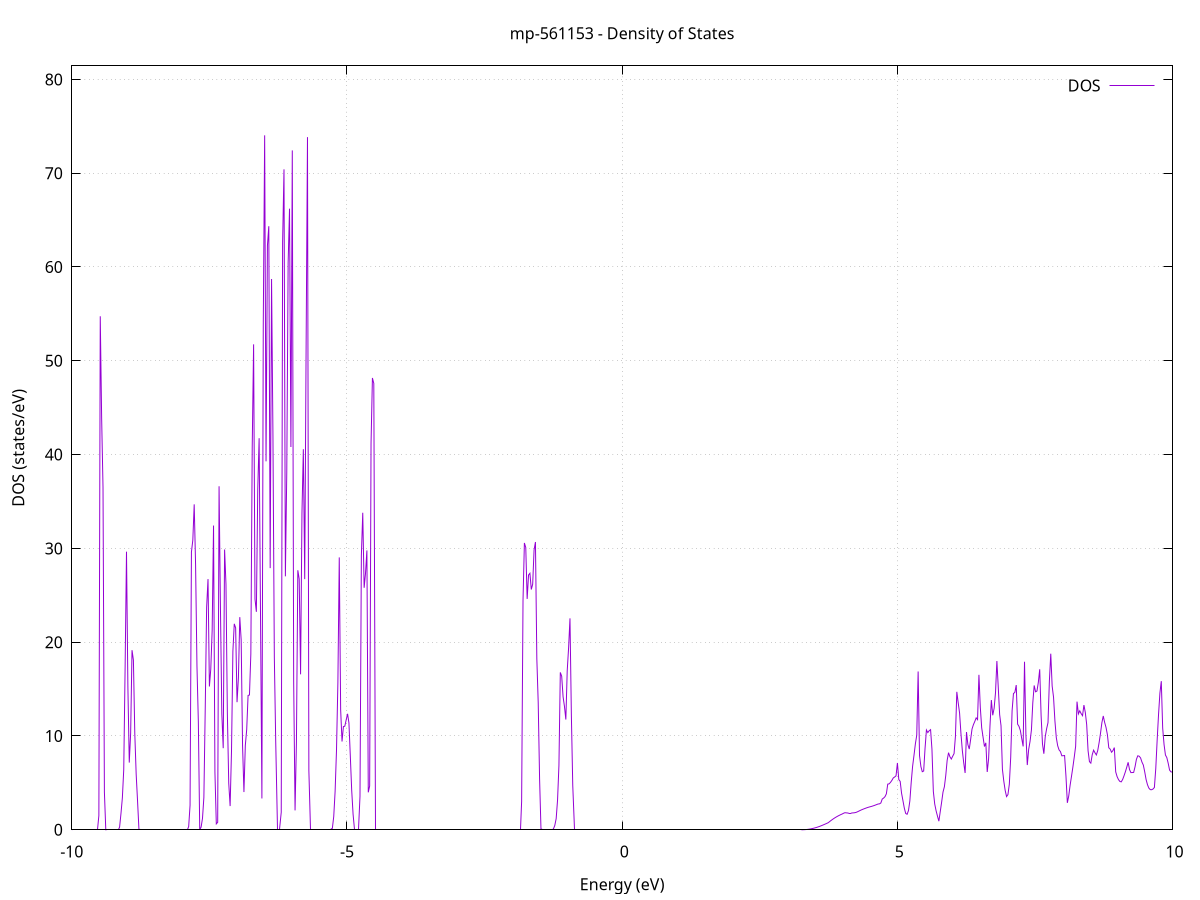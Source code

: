 set title 'mp-561153 - Density of States'
set xlabel 'Energy (eV)'
set ylabel 'DOS (states/eV)'
set grid
set xrange [-10:10]
set yrange [0:81.442]
set xzeroaxis lt -1
set terminal png size 800,600
set output 'mp-561153_dos_gnuplot.png'
plot '-' using 1:2 with lines title 'DOS'
-28.988000 0.000000
-28.962900 0.000000
-28.937800 0.000000
-28.912700 0.000000
-28.887600 0.000000
-28.862500 0.000000
-28.837400 0.000000
-28.812300 0.000000
-28.787200 0.000000
-28.762100 0.000000
-28.737000 0.000000
-28.711900 0.000000
-28.686800 0.000000
-28.661700 0.000000
-28.636600 0.000000
-28.611500 0.000000
-28.586400 0.000000
-28.561300 0.000000
-28.536200 0.000000
-28.511100 0.000000
-28.486000 0.000000
-28.460900 0.000000
-28.435800 0.000000
-28.410700 0.000000
-28.385500 0.000000
-28.360400 0.000000
-28.335300 0.000000
-28.310200 0.000000
-28.285100 0.000000
-28.260000 0.000000
-28.234900 0.000000
-28.209800 0.000000
-28.184700 0.000000
-28.159600 0.000000
-28.134500 0.000000
-28.109400 0.000000
-28.084300 0.000000
-28.059200 0.000000
-28.034100 0.000000
-28.009000 0.000000
-27.983900 0.000000
-27.958800 0.000000
-27.933700 0.000000
-27.908600 0.000000
-27.883500 0.000000
-27.858400 0.000000
-27.833300 0.000000
-27.808200 0.000000
-27.783100 0.000000
-27.758000 0.000000
-27.732900 0.000000
-27.707800 0.000000
-27.682700 0.000000
-27.657600 0.000000
-27.632500 0.000000
-27.607300 0.000000
-27.582200 0.000000
-27.557100 0.000000
-27.532000 0.000000
-27.506900 0.000000
-27.481800 0.000000
-27.456700 0.000000
-27.431600 0.000000
-27.406500 0.000000
-27.381400 0.000000
-27.356300 0.000000
-27.331200 0.000000
-27.306100 0.000000
-27.281000 0.000000
-27.255900 0.000000
-27.230800 0.000000
-27.205700 0.000000
-27.180600 0.000000
-27.155500 0.000000
-27.130400 0.000000
-27.105300 0.000000
-27.080200 0.000000
-27.055100 0.000000
-27.030000 0.000000
-27.004900 0.000000
-26.979800 0.000000
-26.954700 0.000000
-26.929600 0.000000
-26.904500 0.000000
-26.879400 0.000000
-26.854300 0.000000
-26.829200 0.000000
-26.804000 0.000000
-26.778900 0.000000
-26.753800 0.000000
-26.728700 0.000000
-26.703600 1.128200
-26.678500 57.142700
-26.653400 95.461300
-26.628300 0.000000
-26.603200 0.000000
-26.578100 0.000000
-26.553000 0.000000
-26.527900 0.000000
-26.502800 0.000000
-26.477700 0.000000
-26.452600 0.000000
-26.427500 0.000000
-26.402400 0.000000
-26.377300 0.000000
-26.352200 0.000000
-26.327100 0.000000
-26.302000 0.000000
-26.276900 0.000000
-26.251800 0.000000
-26.226700 0.000000
-26.201600 0.000000
-26.176500 0.000000
-26.151400 0.000000
-26.126300 0.000000
-26.101200 0.000000
-26.076100 0.000000
-26.051000 0.000000
-26.025800 0.000000
-26.000700 0.000000
-25.975600 0.000000
-25.950500 0.000000
-25.925400 0.000000
-25.900300 99.825300
-25.875200 84.912300
-25.850100 127.583200
-25.825000 0.000000
-25.799900 0.000000
-25.774800 0.000000
-25.749700 0.000000
-25.724600 0.000000
-25.699500 0.000000
-25.674400 0.000000
-25.649300 0.000000
-25.624200 0.000000
-25.599100 0.000000
-25.574000 59.722800
-25.548900 0.000000
-25.523800 0.000000
-25.498700 0.000000
-25.473600 0.000000
-25.448500 0.000000
-25.423400 0.000000
-25.398300 0.000000
-25.373200 0.000000
-25.348100 0.000000
-25.323000 0.000000
-25.297900 0.000000
-25.272800 0.000000
-25.247600 0.000000
-25.222500 0.000000
-25.197400 0.000000
-25.172300 135.630000
-25.147200 71.774200
-25.122100 0.000000
-25.097000 0.000000
-25.071900 0.000000
-25.046800 0.000000
-25.021700 0.000000
-24.996600 29.132100
-24.971500 200.581500
-24.946400 0.000000
-24.921300 0.000000
-24.896200 0.000000
-24.871100 0.000000
-24.846000 0.000000
-24.820900 0.000000
-24.795800 0.000000
-24.770700 0.000000
-24.745600 0.000000
-24.720500 0.000000
-24.695400 0.000000
-24.670300 0.000000
-24.645200 0.000000
-24.620100 0.000000
-24.595000 0.000000
-24.569900 0.000000
-24.544800 0.000000
-24.519700 0.000000
-24.494600 0.000000
-24.469500 0.000000
-24.444300 0.000000
-24.419200 0.000000
-24.394100 0.000000
-24.369000 0.000000
-24.343900 0.000000
-24.318800 0.000000
-24.293700 0.000000
-24.268600 0.000000
-24.243500 0.000000
-24.218400 0.000000
-24.193300 0.000000
-24.168200 0.000000
-24.143100 0.000000
-24.118000 0.000000
-24.092900 0.000000
-24.067800 0.000000
-24.042700 0.000000
-24.017600 0.000000
-23.992500 0.000000
-23.967400 0.000000
-23.942300 0.000000
-23.917200 0.000000
-23.892100 0.000000
-23.867000 0.000000
-23.841900 0.000000
-23.816800 0.000000
-23.791700 0.000000
-23.766600 0.000000
-23.741500 0.000000
-23.716400 0.000000
-23.691300 0.000000
-23.666100 0.000000
-23.641000 0.000000
-23.615900 0.000000
-23.590800 0.000000
-23.565700 0.000000
-23.540600 0.000000
-23.515500 0.000000
-23.490400 0.000000
-23.465300 0.000000
-23.440200 0.000000
-23.415100 0.000000
-23.390000 0.000000
-23.364900 0.000000
-23.339800 0.000000
-23.314700 0.000000
-23.289600 0.000000
-23.264500 0.000000
-23.239400 0.000000
-23.214300 0.000000
-23.189200 0.000000
-23.164100 0.000000
-23.139000 0.000000
-23.113900 0.000000
-23.088800 0.000000
-23.063700 0.000000
-23.038600 0.000000
-23.013500 0.000000
-22.988400 0.000000
-22.963300 0.000000
-22.938200 0.000000
-22.913100 0.000000
-22.888000 0.000000
-22.862800 0.000000
-22.837700 0.000000
-22.812600 0.000000
-22.787500 0.000000
-22.762400 0.000000
-22.737300 0.000000
-22.712200 0.000000
-22.687100 0.000000
-22.662000 0.000000
-22.636900 0.000000
-22.611800 0.000000
-22.586700 0.000000
-22.561600 0.000000
-22.536500 0.000000
-22.511400 0.000000
-22.486300 0.000000
-22.461200 0.000000
-22.436100 0.000000
-22.411000 0.000000
-22.385900 0.000000
-22.360800 0.000000
-22.335700 0.000000
-22.310600 0.000000
-22.285500 0.000000
-22.260400 0.000000
-22.235300 0.000000
-22.210200 0.000000
-22.185100 0.000000
-22.160000 0.000000
-22.134900 0.000000
-22.109800 0.000000
-22.084600 0.000000
-22.059500 0.000000
-22.034400 0.000000
-22.009300 0.000000
-21.984200 0.000000
-21.959100 0.000000
-21.934000 0.000000
-21.908900 0.000000
-21.883800 0.000000
-21.858700 0.000000
-21.833600 0.000000
-21.808500 0.000000
-21.783400 0.000000
-21.758300 0.000000
-21.733200 0.000000
-21.708100 0.000000
-21.683000 0.000000
-21.657900 0.000000
-21.632800 0.000000
-21.607700 0.000000
-21.582600 0.000000
-21.557500 0.000000
-21.532400 0.000000
-21.507300 0.000000
-21.482200 0.000000
-21.457100 0.000000
-21.432000 0.000000
-21.406900 0.000000
-21.381800 0.000000
-21.356700 0.000000
-21.331600 0.000000
-21.306400 0.000000
-21.281300 0.000000
-21.256200 0.000000
-21.231100 0.000000
-21.206000 0.000000
-21.180900 0.000000
-21.155800 0.000000
-21.130700 0.000000
-21.105600 0.000000
-21.080500 0.000000
-21.055400 0.000000
-21.030300 0.000000
-21.005200 0.000000
-20.980100 0.000000
-20.955000 0.000000
-20.929900 0.000000
-20.904800 0.000000
-20.879700 0.000000
-20.854600 0.000000
-20.829500 0.000000
-20.804400 0.000000
-20.779300 0.000000
-20.754200 0.000000
-20.729100 0.000000
-20.704000 0.000000
-20.678900 0.000000
-20.653800 0.000000
-20.628700 0.000000
-20.603600 0.000000
-20.578500 0.000000
-20.553400 0.000000
-20.528300 0.000000
-20.503100 0.000000
-20.478000 0.000000
-20.452900 0.000000
-20.427800 0.000000
-20.402700 0.000000
-20.377600 0.000000
-20.352500 0.000000
-20.327400 0.000000
-20.302300 0.000000
-20.277200 0.000000
-20.252100 0.000000
-20.227000 0.000000
-20.201900 0.000000
-20.176800 0.000000
-20.151700 0.000000
-20.126600 0.000000
-20.101500 0.000000
-20.076400 0.000000
-20.051300 0.000000
-20.026200 0.000000
-20.001100 0.000000
-19.976000 0.000000
-19.950900 0.000000
-19.925800 0.000000
-19.900700 0.000000
-19.875600 0.000000
-19.850500 0.000000
-19.825400 0.000000
-19.800300 0.000000
-19.775200 0.000000
-19.750100 0.000000
-19.724900 0.000000
-19.699800 0.000000
-19.674700 0.000000
-19.649600 0.000000
-19.624500 0.000000
-19.599400 0.000000
-19.574300 0.000000
-19.549200 0.000000
-19.524100 0.000000
-19.499000 0.000000
-19.473900 0.000000
-19.448800 0.000000
-19.423700 3.026700
-19.398600 55.309100
-19.373500 39.660400
-19.348400 1.236300
-19.323300 0.000000
-19.298200 0.000000
-19.273100 0.000000
-19.248000 0.000000
-19.222900 0.000000
-19.197800 0.000000
-19.172700 0.000000
-19.147600 0.000000
-19.122500 0.000000
-19.097400 0.000000
-19.072300 0.000000
-19.047200 0.000000
-19.022100 0.000000
-18.997000 0.000000
-18.971900 0.000000
-18.946700 0.000000
-18.921600 0.000000
-18.896500 0.000000
-18.871400 0.000000
-18.846300 0.000000
-18.821200 0.000000
-18.796100 0.000000
-18.771000 0.000000
-18.745900 0.000000
-18.720800 0.000000
-18.695700 0.000000
-18.670600 0.000000
-18.645500 0.000000
-18.620400 0.000000
-18.595300 0.000000
-18.570200 0.000000
-18.545100 0.000000
-18.520000 0.000000
-18.494900 0.000000
-18.469800 0.000000
-18.444700 0.000000
-18.419600 0.000000
-18.394500 0.000000
-18.369400 0.000000
-18.344300 0.000000
-18.319200 0.000000
-18.294100 0.000000
-18.269000 0.000000
-18.243900 0.000000
-18.218800 0.000000
-18.193700 0.000000
-18.168600 0.000000
-18.143400 0.000000
-18.118300 0.000000
-18.093200 0.000000
-18.068100 0.000000
-18.043000 0.000000
-18.017900 0.000000
-17.992800 0.000000
-17.967700 0.000000
-17.942600 49.412600
-17.917500 64.783400
-17.892400 32.197900
-17.867300 0.000000
-17.842200 0.000000
-17.817100 0.000000
-17.792000 0.000000
-17.766900 0.000000
-17.741800 0.000000
-17.716700 0.000000
-17.691600 0.000000
-17.666500 0.000000
-17.641400 0.000000
-17.616300 0.000000
-17.591200 0.000000
-17.566100 0.000000
-17.541000 0.000000
-17.515900 0.000000
-17.490800 0.000000
-17.465700 0.000000
-17.440600 0.000000
-17.415500 0.000000
-17.390400 0.000000
-17.365200 0.000000
-17.340100 0.000000
-17.315000 0.000000
-17.289900 0.000000
-17.264800 0.000000
-17.239700 0.000000
-17.214600 0.000000
-17.189500 0.000000
-17.164400 0.000000
-17.139300 0.000000
-17.114200 0.000000
-17.089100 0.000000
-17.064000 0.000000
-17.038900 0.000000
-17.013800 0.000000
-16.988700 0.000000
-16.963600 0.000000
-16.938500 0.000000
-16.913400 0.000000
-16.888300 0.000000
-16.863200 0.000000
-16.838100 0.000000
-16.813000 0.000000
-16.787900 0.000000
-16.762800 0.000000
-16.737700 0.000000
-16.712600 0.000000
-16.687500 0.000000
-16.662400 0.000000
-16.637300 0.000000
-16.612200 0.000000
-16.587000 0.000000
-16.561900 0.000000
-16.536800 0.000000
-16.511700 0.000000
-16.486600 0.000000
-16.461500 0.000000
-16.436400 0.000000
-16.411300 0.000000
-16.386200 0.000000
-16.361100 0.000000
-16.336000 0.000000
-16.310900 0.000000
-16.285800 0.000000
-16.260700 0.000000
-16.235600 0.000000
-16.210500 0.000000
-16.185400 0.000000
-16.160300 0.000000
-16.135200 0.000000
-16.110100 0.000000
-16.085000 0.000000
-16.059900 0.000000
-16.034800 0.000000
-16.009700 0.000000
-15.984600 0.000000
-15.959500 0.000000
-15.934400 0.000000
-15.909300 0.000000
-15.884200 0.000000
-15.859100 0.000000
-15.834000 0.000000
-15.808900 0.000000
-15.783700 0.000000
-15.758600 0.000000
-15.733500 0.000000
-15.708400 0.000000
-15.683300 0.000000
-15.658200 0.000000
-15.633100 0.000000
-15.608000 0.000000
-15.582900 0.000000
-15.557800 0.000000
-15.532700 0.000000
-15.507600 0.000000
-15.482500 0.000000
-15.457400 0.000000
-15.432300 0.000000
-15.407200 0.000000
-15.382100 0.000000
-15.357000 0.000000
-15.331900 0.000000
-15.306800 0.000000
-15.281700 0.000000
-15.256600 0.000000
-15.231500 0.000000
-15.206400 0.000000
-15.181300 0.000000
-15.156200 0.000000
-15.131100 0.000000
-15.106000 0.000000
-15.080900 0.000000
-15.055800 0.000000
-15.030700 0.000000
-15.005500 0.000000
-14.980400 0.000000
-14.955300 0.000000
-14.930200 0.000000
-14.905100 0.000000
-14.880000 0.000000
-14.854900 0.000000
-14.829800 0.000000
-14.804700 0.000000
-14.779600 0.000000
-14.754500 0.000000
-14.729400 0.000000
-14.704300 0.000000
-14.679200 0.000000
-14.654100 0.000000
-14.629000 0.000000
-14.603900 0.000000
-14.578800 0.000000
-14.553700 0.000000
-14.528600 0.000000
-14.503500 0.000000
-14.478400 0.000000
-14.453300 0.000000
-14.428200 0.000000
-14.403100 0.000000
-14.378000 0.000000
-14.352900 0.000000
-14.327800 0.000000
-14.302700 0.000000
-14.277600 0.000000
-14.252500 0.000000
-14.227400 0.000000
-14.202200 0.000000
-14.177100 0.000000
-14.152000 0.000000
-14.126900 0.000000
-14.101800 0.000000
-14.076700 0.000000
-14.051600 0.000000
-14.026500 0.000000
-14.001400 0.000000
-13.976300 0.000000
-13.951200 0.000000
-13.926100 0.000000
-13.901000 0.000000
-13.875900 0.000000
-13.850800 0.000000
-13.825700 0.000000
-13.800600 0.000000
-13.775500 0.000000
-13.750400 0.000000
-13.725300 0.000000
-13.700200 0.000000
-13.675100 0.000000
-13.650000 0.000000
-13.624900 0.000000
-13.599800 0.000000
-13.574700 0.000000
-13.549600 0.000000
-13.524500 0.000000
-13.499400 0.000000
-13.474300 0.000000
-13.449200 0.000000
-13.424000 0.000000
-13.398900 0.000000
-13.373800 0.000000
-13.348700 0.000000
-13.323600 0.000000
-13.298500 0.000000
-13.273400 0.000000
-13.248300 0.000000
-13.223200 0.000000
-13.198100 0.000000
-13.173000 0.000000
-13.147900 0.000000
-13.122800 0.000000
-13.097700 0.000000
-13.072600 0.000000
-13.047500 0.000000
-13.022400 0.000000
-12.997300 0.000000
-12.972200 0.000000
-12.947100 0.000000
-12.922000 0.000000
-12.896900 0.000000
-12.871800 0.000000
-12.846700 0.000000
-12.821600 0.000000
-12.796500 0.000000
-12.771400 0.000000
-12.746300 0.000000
-12.721200 0.000000
-12.696100 0.000000
-12.671000 0.000000
-12.645800 0.000000
-12.620700 0.000000
-12.595600 0.000000
-12.570500 0.000000
-12.545400 0.000000
-12.520300 0.000000
-12.495200 0.000000
-12.470100 0.000000
-12.445000 0.000000
-12.419900 0.000000
-12.394800 0.000000
-12.369700 0.000000
-12.344600 0.000000
-12.319500 0.000000
-12.294400 0.000000
-12.269300 0.000000
-12.244200 0.000000
-12.219100 0.000000
-12.194000 0.000000
-12.168900 0.000000
-12.143800 0.000000
-12.118700 0.000000
-12.093600 0.000000
-12.068500 0.000000
-12.043400 0.000000
-12.018300 0.000000
-11.993200 0.000000
-11.968100 0.000000
-11.943000 0.000000
-11.917900 0.000000
-11.892800 0.000000
-11.867700 0.000000
-11.842500 0.000000
-11.817400 0.000000
-11.792300 0.000000
-11.767200 0.000000
-11.742100 0.000000
-11.717000 0.000000
-11.691900 0.000000
-11.666800 0.000000
-11.641700 0.000000
-11.616600 0.000000
-11.591500 0.000000
-11.566400 0.000000
-11.541300 0.000000
-11.516200 0.000000
-11.491100 0.000000
-11.466000 0.000000
-11.440900 0.000000
-11.415800 0.000000
-11.390700 0.000000
-11.365600 0.000000
-11.340500 0.000000
-11.315400 0.000000
-11.290300 0.000000
-11.265200 0.000000
-11.240100 0.000000
-11.215000 0.000000
-11.189900 0.000000
-11.164800 0.000000
-11.139700 0.000000
-11.114600 0.000000
-11.089500 0.000000
-11.064300 0.000000
-11.039200 0.000000
-11.014100 0.000000
-10.989000 0.000000
-10.963900 0.000000
-10.938800 0.000000
-10.913700 0.000000
-10.888600 0.000000
-10.863500 0.000000
-10.838400 51.282200
-10.813300 70.177900
-10.788200 43.743700
-10.763100 75.228100
-10.738000 48.011500
-10.712900 23.886300
-10.687800 0.000000
-10.662700 0.000000
-10.637600 0.000000
-10.612500 0.000000
-10.587400 0.000000
-10.562300 0.000000
-10.537200 0.000000
-10.512100 0.000000
-10.487000 0.000000
-10.461900 0.000000
-10.436800 0.000000
-10.411700 0.000000
-10.386600 0.000000
-10.361500 0.000000
-10.336400 0.000000
-10.311300 0.000000
-10.286100 0.000000
-10.261000 0.000000
-10.235900 0.000000
-10.210800 0.000000
-10.185700 0.000000
-10.160600 0.000000
-10.135500 0.000000
-10.110400 0.000000
-10.085300 0.000000
-10.060200 0.000000
-10.035100 0.000000
-10.010000 0.000000
-9.984900 0.000000
-9.959800 0.000000
-9.934700 0.000000
-9.909600 0.000000
-9.884500 0.000000
-9.859400 0.000000
-9.834300 0.000000
-9.809200 0.000000
-9.784100 0.000000
-9.759000 0.000000
-9.733900 0.000000
-9.708800 0.000000
-9.683700 0.000000
-9.658600 0.000000
-9.633500 0.000000
-9.608400 0.000000
-9.583300 0.000000
-9.558200 0.000000
-9.533100 0.000000
-9.508000 1.506900
-9.482800 54.745600
-9.457700 43.917600
-9.432600 36.475200
-9.407500 4.011500
-9.382400 0.000700
-9.357300 0.000000
-9.332200 0.000000
-9.307100 0.000000
-9.282000 0.000000
-9.256900 0.000000
-9.231800 0.000000
-9.206700 0.000000
-9.181600 0.000000
-9.156500 0.000000
-9.131400 0.284900
-9.106300 1.740900
-9.081200 3.393700
-9.056100 6.407000
-9.031000 17.332600
-9.005900 29.645800
-8.980800 15.263500
-8.955700 7.161200
-8.930600 10.301900
-8.905500 19.147900
-8.880400 18.094300
-8.855300 10.256700
-8.830200 5.922100
-8.805100 3.057400
-8.780000 0.056700
-8.754900 0.000000
-8.729800 0.000000
-8.704600 0.000000
-8.679500 0.000000
-8.654400 0.000000
-8.629300 0.000000
-8.604200 0.000000
-8.579100 0.000000
-8.554000 0.000000
-8.528900 0.000000
-8.503800 0.000000
-8.478700 0.000000
-8.453600 0.000000
-8.428500 0.000000
-8.403400 0.000000
-8.378300 0.000000
-8.353200 0.000000
-8.328100 0.000000
-8.303000 0.000000
-8.277900 0.000000
-8.252800 0.000000
-8.227700 0.000000
-8.202600 0.000000
-8.177500 0.000000
-8.152400 0.000000
-8.127300 0.000000
-8.102200 0.000000
-8.077100 0.000000
-8.052000 0.000000
-8.026900 0.000000
-8.001800 0.000000
-7.976700 0.000000
-7.951600 0.000000
-7.926400 0.000000
-7.901300 0.000000
-7.876200 0.343900
-7.851100 2.607000
-7.826000 29.616800
-7.800900 30.879300
-7.775800 34.695400
-7.750700 28.273400
-7.725600 17.452200
-7.700500 11.499500
-7.675400 0.015500
-7.650300 0.279200
-7.625200 1.220500
-7.600100 3.443200
-7.575000 13.039800
-7.549900 23.723200
-7.524800 26.726100
-7.499700 15.277100
-7.474600 17.129400
-7.449500 21.227700
-7.424400 32.435900
-7.399300 6.154200
-7.374200 0.628600
-7.349100 0.794200
-7.324000 36.624300
-7.298900 23.646500
-7.273800 12.353800
-7.248700 8.699900
-7.223600 29.884500
-7.198500 26.180700
-7.173400 12.408200
-7.148300 4.979000
-7.123100 2.526000
-7.098000 8.384600
-7.072900 19.028000
-7.047800 21.957400
-7.022700 21.527500
-6.997600 13.605300
-6.972500 16.186300
-6.947400 22.671900
-6.922300 20.238700
-6.897200 8.964500
-6.872100 4.022600
-6.847000 8.994800
-6.821900 10.683200
-6.796800 14.325300
-6.771700 14.368200
-6.746600 18.744800
-6.721500 40.847700
-6.696400 51.755900
-6.671300 24.599700
-6.646200 23.236600
-6.621100 36.248300
-6.596000 41.746200
-6.570900 22.872300
-6.545800 3.340800
-6.520700 53.856500
-6.495600 74.037800
-6.470500 39.280700
-6.445400 62.270400
-6.420300 64.346200
-6.395200 27.894000
-6.370100 58.716600
-6.344900 41.952800
-6.319800 18.443500
-6.294700 9.406400
-6.269600 0.000000
-6.244500 0.000000
-6.219400 0.000000
-6.194300 1.869900
-6.169200 62.649100
-6.144100 70.408800
-6.119000 27.021900
-6.093900 38.044800
-6.068800 60.467700
-6.043700 66.220600
-6.018600 40.811400
-5.993500 72.428300
-5.968400 15.794000
-5.943300 2.066900
-5.918200 9.387600
-5.893100 27.669500
-5.868000 26.744100
-5.842900 16.569100
-5.817800 33.769500
-5.792700 40.574700
-5.767600 26.724600
-5.742500 51.341600
-5.717400 73.847900
-5.692300 6.308700
-5.667200 0.000000
-5.642100 0.000000
-5.617000 0.000000
-5.591900 0.000000
-5.566800 0.000000
-5.541600 0.000000
-5.516500 0.000000
-5.491400 0.000000
-5.466300 0.000000
-5.441200 0.000000
-5.416100 0.000000
-5.391000 0.000000
-5.365900 0.000000
-5.340800 0.000000
-5.315700 0.000000
-5.290600 0.000000
-5.265500 0.160200
-5.240400 1.413400
-5.215300 4.100500
-5.190200 8.497800
-5.165100 15.650100
-5.140000 29.039800
-5.114900 12.808000
-5.089800 9.409400
-5.064700 11.002900
-5.039600 11.041600
-5.014500 11.711000
-4.989400 12.363200
-4.964300 11.396000
-4.939200 7.877200
-4.914100 4.200200
-4.889000 1.660400
-4.863900 0.000000
-4.838800 0.000000
-4.813700 0.000000
-4.788600 0.000000
-4.763400 3.559600
-4.738300 29.256400
-4.713200 33.798200
-4.688100 25.798500
-4.663000 27.340300
-4.637900 29.784200
-4.612800 3.991800
-4.587700 4.663600
-4.562600 41.191200
-4.537500 48.168900
-4.512400 47.583500
-4.487300 0.000000
-4.462200 0.000000
-4.437100 0.000000
-4.412000 0.000000
-4.386900 0.000000
-4.361800 0.000000
-4.336700 0.000000
-4.311600 0.000000
-4.286500 0.000000
-4.261400 0.000000
-4.236300 0.000000
-4.211200 0.000000
-4.186100 0.000000
-4.161000 0.000000
-4.135900 0.000000
-4.110800 0.000000
-4.085700 0.000000
-4.060600 0.000000
-4.035500 0.000000
-4.010400 0.000000
-3.985200 0.000000
-3.960100 0.000000
-3.935000 0.000000
-3.909900 0.000000
-3.884800 0.000000
-3.859700 0.000000
-3.834600 0.000000
-3.809500 0.000000
-3.784400 0.000000
-3.759300 0.000000
-3.734200 0.000000
-3.709100 0.000000
-3.684000 0.000000
-3.658900 0.000000
-3.633800 0.000000
-3.608700 0.000000
-3.583600 0.000000
-3.558500 0.000000
-3.533400 0.000000
-3.508300 0.000000
-3.483200 0.000000
-3.458100 0.000000
-3.433000 0.000000
-3.407900 0.000000
-3.382800 0.000000
-3.357700 0.000000
-3.332600 0.000000
-3.307500 0.000000
-3.282400 0.000000
-3.257300 0.000000
-3.232200 0.000000
-3.207100 0.000000
-3.181900 0.000000
-3.156800 0.000000
-3.131700 0.000000
-3.106600 0.000000
-3.081500 0.000000
-3.056400 0.000000
-3.031300 0.000000
-3.006200 0.000000
-2.981100 0.000000
-2.956000 0.000000
-2.930900 0.000000
-2.905800 0.000000
-2.880700 0.000000
-2.855600 0.000000
-2.830500 0.000000
-2.805400 0.000000
-2.780300 0.000000
-2.755200 0.000000
-2.730100 0.000000
-2.705000 0.000000
-2.679900 0.000000
-2.654800 0.000000
-2.629700 0.000000
-2.604600 0.000000
-2.579500 0.000000
-2.554400 0.000000
-2.529300 0.000000
-2.504200 0.000000
-2.479100 0.000000
-2.454000 0.000000
-2.428900 0.000000
-2.403700 0.000000
-2.378600 0.000000
-2.353500 0.000000
-2.328400 0.000000
-2.303300 0.000000
-2.278200 0.000000
-2.253100 0.000000
-2.228000 0.000000
-2.202900 0.000000
-2.177800 0.000000
-2.152700 0.000000
-2.127600 0.000000
-2.102500 0.000000
-2.077400 0.000000
-2.052300 0.000000
-2.027200 0.000000
-2.002100 0.000000
-1.977000 0.000000
-1.951900 0.000000
-1.926800 0.000000
-1.901700 0.000000
-1.876600 0.000000
-1.851500 0.000000
-1.826400 3.016100
-1.801300 24.450400
-1.776200 30.577900
-1.751100 30.088400
-1.726000 24.610000
-1.700900 27.162700
-1.675800 27.346100
-1.650700 25.618300
-1.625500 26.180800
-1.600400 29.831500
-1.575300 30.679300
-1.550200 18.244500
-1.525100 13.548200
-1.500000 5.403000
-1.474900 0.092900
-1.449800 0.000000
-1.424700 0.000000
-1.399600 0.000000
-1.374500 0.000000
-1.349400 0.000000
-1.324300 0.000000
-1.299200 0.000000
-1.274100 0.000000
-1.249000 0.087400
-1.223900 0.461600
-1.198800 1.183400
-1.173700 3.173400
-1.148600 6.864400
-1.123500 16.779200
-1.098400 16.369800
-1.073300 14.186100
-1.048200 13.153400
-1.023100 11.753800
-0.998000 16.950300
-0.972900 19.409700
-0.947800 22.538900
-0.922700 12.270500
-0.897600 4.738100
-0.872500 0.000000
-0.847400 0.000000
-0.822200 0.000000
-0.797100 0.000000
-0.772000 0.000000
-0.746900 0.000000
-0.721800 0.000000
-0.696700 0.000000
-0.671600 0.000000
-0.646500 0.000000
-0.621400 0.000000
-0.596300 0.000000
-0.571200 0.000000
-0.546100 0.000000
-0.521000 0.000000
-0.495900 0.000000
-0.470800 0.000000
-0.445700 0.000000
-0.420600 0.000000
-0.395500 0.000000
-0.370400 0.000000
-0.345300 0.000000
-0.320200 0.000000
-0.295100 0.000000
-0.270000 0.000000
-0.244900 0.000000
-0.219800 0.000000
-0.194700 0.000000
-0.169600 0.000000
-0.144500 0.000000
-0.119400 0.000000
-0.094300 0.000000
-0.069200 0.000000
-0.044000 0.000000
-0.018900 0.000000
0.006200 0.000000
0.031300 0.000000
0.056400 0.000000
0.081500 0.000000
0.106600 0.000000
0.131700 0.000000
0.156800 0.000000
0.181900 0.000000
0.207000 0.000000
0.232100 0.000000
0.257200 0.000000
0.282300 0.000000
0.307400 0.000000
0.332500 0.000000
0.357600 0.000000
0.382700 0.000000
0.407800 0.000000
0.432900 0.000000
0.458000 0.000000
0.483100 0.000000
0.508200 0.000000
0.533300 0.000000
0.558400 0.000000
0.583500 0.000000
0.608600 0.000000
0.633700 0.000000
0.658800 0.000000
0.683900 0.000000
0.709000 0.000000
0.734100 0.000000
0.759300 0.000000
0.784400 0.000000
0.809500 0.000000
0.834600 0.000000
0.859700 0.000000
0.884800 0.000000
0.909900 0.000000
0.935000 0.000000
0.960100 0.000000
0.985200 0.000000
1.010300 0.000000
1.035400 0.000000
1.060500 0.000000
1.085600 0.000000
1.110700 0.000000
1.135800 0.000000
1.160900 0.000000
1.186000 0.000000
1.211100 0.000000
1.236200 0.000000
1.261300 0.000000
1.286400 0.000000
1.311500 0.000000
1.336600 0.000000
1.361700 0.000000
1.386800 0.000000
1.411900 0.000000
1.437000 0.000000
1.462100 0.000000
1.487200 0.000000
1.512300 0.000000
1.537500 0.000000
1.562600 0.000000
1.587700 0.000000
1.612800 0.000000
1.637900 0.000000
1.663000 0.000000
1.688100 0.000000
1.713200 0.000000
1.738300 0.000000
1.763400 0.000000
1.788500 0.000000
1.813600 0.000000
1.838700 0.000000
1.863800 0.000000
1.888900 0.000000
1.914000 0.000000
1.939100 0.000000
1.964200 0.000000
1.989300 0.000000
2.014400 0.000000
2.039500 0.000000
2.064600 0.000000
2.089700 0.000000
2.114800 0.000000
2.139900 0.000000
2.165000 0.000000
2.190100 0.000000
2.215200 0.000000
2.240300 0.000000
2.265400 0.000000
2.290500 0.000000
2.315700 0.000000
2.340800 0.000000
2.365900 0.000000
2.391000 0.000000
2.416100 0.000000
2.441200 0.000000
2.466300 0.000000
2.491400 0.000000
2.516500 0.000000
2.541600 0.000000
2.566700 0.000000
2.591800 0.000000
2.616900 0.000000
2.642000 0.000000
2.667100 0.000000
2.692200 0.000000
2.717300 0.000000
2.742400 0.000000
2.767500 0.000000
2.792600 0.000000
2.817700 0.000000
2.842800 0.000000
2.867900 0.000000
2.893000 0.000000
2.918100 0.000000
2.943200 0.000000
2.968300 0.000000
2.993400 0.000000
3.018500 0.000000
3.043600 0.000000
3.068700 0.000000
3.093800 0.000000
3.119000 0.000000
3.144100 0.000000
3.169200 0.000000
3.194300 0.000000
3.219400 0.000000
3.244500 0.000000
3.269600 0.000700
3.294700 0.005100
3.319800 0.013600
3.344900 0.026300
3.370000 0.043100
3.395100 0.064000
3.420200 0.089000
3.445300 0.118200
3.470400 0.151500
3.495500 0.188900
3.520600 0.230400
3.545700 0.276100
3.570800 0.325900
3.595900 0.379900
3.621000 0.438500
3.646100 0.499600
3.671200 0.562300
3.696300 0.626600
3.721400 0.692400
3.746500 0.761100
3.771600 0.881400
3.796700 0.995400
3.821800 1.102900
3.846900 1.204100
3.872000 1.298800
3.897200 1.387200
3.922300 1.469300
3.947400 1.545600
3.972500 1.616200
3.997600 1.681000
4.022700 1.760900
4.047800 1.819700
4.072900 1.802700
4.098000 1.791300
4.123100 1.785400
4.148200 1.785200
4.173300 1.790400
4.198400 1.801300
4.223500 1.817700
4.248600 1.850600
4.273700 1.912000
4.298800 1.983700
4.323900 2.056600
4.349000 2.124600
4.374100 2.186300
4.399200 2.243400
4.424300 2.299600
4.449400 2.353300
4.474500 2.401100
4.499600 2.442900
4.524700 2.482700
4.549800 2.527500
4.574900 2.577200
4.600000 2.631500
4.625100 2.688000
4.650200 2.746100
4.675400 2.762500
4.700500 2.854600
4.725600 3.273000
4.750700 3.379900
4.775800 3.528900
4.800900 3.831500
4.826000 4.868200
4.851100 4.895200
4.876200 5.056100
4.901300 5.266200
4.926400 5.526200
4.951500 5.626200
4.976600 5.752300
5.001700 7.123700
5.026800 5.359500
5.051900 5.158300
5.077000 3.901400
5.102100 3.106200
5.127200 2.303600
5.152300 1.739800
5.177400 1.652100
5.202500 2.047200
5.227600 3.071600
5.252700 5.085100
5.277800 6.774700
5.302900 7.934600
5.328000 9.154200
5.353100 10.090700
5.378200 16.874000
5.403300 7.907700
5.428400 6.741000
5.453500 6.190000
5.478700 6.265700
5.503800 8.687500
5.528900 10.637600
5.554000 10.364300
5.579100 10.557800
5.604200 10.674000
5.629300 8.595200
5.654400 4.089100
5.679500 2.749200
5.704600 2.025400
5.729700 1.449900
5.754800 0.916100
5.779900 1.927500
5.805000 2.937900
5.830100 4.017500
5.855200 4.591000
5.880300 5.794300
5.905400 7.396800
5.930500 8.219000
5.955600 7.784300
5.980700 7.541300
6.005800 7.838300
6.030900 8.122300
6.056000 9.962000
6.081100 14.704700
6.106200 13.539500
6.131300 12.446400
6.156400 10.232500
6.181500 8.434000
6.206600 7.130500
6.231700 6.055000
6.256900 10.419000
6.282000 9.084100
6.307100 8.602200
6.332200 9.630500
6.357300 10.740600
6.382400 11.202800
6.407500 11.545900
6.432600 11.928900
6.457700 11.744700
6.482800 16.522900
6.507900 13.045300
6.533000 10.867000
6.558100 9.865100
6.583200 8.875900
6.608300 9.268800
6.633400 6.161900
6.658500 7.571100
6.683600 11.069400
6.708700 13.834000
6.733800 12.208500
6.758900 12.948900
6.784000 14.608500
6.809100 17.993700
6.834200 15.175300
6.859300 12.282400
6.884400 11.092900
6.909500 6.455100
6.934600 5.189100
6.959700 4.194500
6.984800 3.537800
7.009900 3.750800
7.035100 4.853000
7.060200 7.717700
7.085300 12.678200
7.110400 14.525200
7.135500 14.648000
7.160600 15.428000
7.185700 11.258900
7.210800 11.026300
7.235900 10.579000
7.261000 9.714400
7.286100 8.888000
7.311200 17.917900
7.336300 10.162300
7.361400 6.904000
7.386500 8.566700
7.411600 9.420600
7.436700 10.644700
7.461800 13.552800
7.486900 15.386300
7.512000 14.711200
7.537100 14.788800
7.562200 15.712200
7.587300 17.111300
7.612400 12.202400
7.637500 9.159600
7.662600 8.108600
7.687700 9.926700
7.712800 10.769900
7.737900 11.425200
7.763000 15.857500
7.788100 18.771300
7.813200 15.329100
7.838400 14.138200
7.863500 11.621500
7.888600 9.821100
7.913700 8.963000
7.938800 8.517600
7.963900 8.333400
7.989000 7.886600
8.014100 7.897500
8.039200 7.917500
8.064300 5.715100
8.089400 2.870400
8.114500 3.602600
8.139600 4.741800
8.164700 5.694700
8.189800 6.676900
8.214900 7.745600
8.240000 8.900900
8.265100 13.662900
8.290200 12.356200
8.315300 12.683100
8.340400 12.380700
8.365500 12.164700
8.390600 13.294500
8.415700 12.507100
8.440800 11.214900
8.465900 8.425600
8.491000 7.263600
8.516100 7.104300
8.541200 7.994000
8.566300 8.487200
8.591400 8.211200
8.616600 7.978000
8.641700 8.451400
8.666800 9.300400
8.691900 10.288800
8.717000 11.420300
8.742100 12.131600
8.767200 11.445600
8.792300 10.907200
8.817400 10.133000
8.842500 8.743900
8.867600 8.596700
8.892700 8.266700
8.917800 8.440100
8.942900 8.760600
8.968000 6.172800
8.993100 5.671500
9.018200 5.352500
9.043300 5.155200
9.068400 5.107400
9.093500 5.355300
9.118600 5.744500
9.143700 6.181100
9.168800 6.670100
9.193900 7.194300
9.219000 6.427200
9.244100 6.094800
9.269200 6.101700
9.294300 6.116200
9.319400 6.719100
9.344500 7.514900
9.369600 7.888400
9.394700 7.841900
9.419900 7.660900
9.445000 7.217600
9.470100 6.899200
9.495200 6.175500
9.520300 5.357800
9.545400 4.802300
9.570500 4.444500
9.595600 4.281100
9.620700 4.268300
9.645800 4.343700
9.670900 4.507000
9.696000 6.524900
9.721100 9.533200
9.746200 12.268000
9.771300 14.573300
9.796400 15.841800
9.821500 10.841800
9.846600 9.088600
9.871700 7.971600
9.896800 7.695600
9.921900 7.090300
9.947000 6.361700
9.972100 6.176900
9.997200 6.151100
10.022300 6.133100
10.047400 5.999000
10.072500 5.861100
10.097600 5.777000
10.122700 5.746800
10.147800 5.890300
10.172900 6.716800
10.198100 7.328600
10.223200 7.527400
10.248300 7.630500
10.273400 7.733500
10.298500 7.949700
10.323600 8.171200
10.348700 8.414700
10.373800 8.732400
10.398900 9.218400
10.424000 10.334900
10.449100 10.395400
10.474200 10.429400
10.499300 9.582700
10.524400 8.491500
10.549500 7.966800
10.574600 8.881700
10.599700 8.643500
10.624800 8.098500
10.649900 8.262900
10.675000 8.395300
10.700100 9.387800
10.725200 6.643400
10.750300 7.076600
10.775400 7.738000
10.800500 8.357100
10.825600 9.222400
10.850700 9.616900
10.875800 9.752500
10.900900 9.630800
10.926000 9.276000
10.951100 9.424900
10.976300 9.360800
11.001400 13.265000
11.026500 8.865600
11.051600 7.043800
11.076700 5.897300
11.101800 4.001400
11.126900 4.207200
11.152000 5.569200
11.177100 6.931100
11.202200 8.111200
11.227300 8.465900
11.252400 8.674000
11.277500 7.079700
11.302600 5.765900
11.327700 4.946600
11.352800 4.614400
11.377900 4.727000
11.403000 5.039600
11.428100 5.766100
11.453200 6.617200
11.478300 9.584200
11.503400 12.731300
11.528500 11.262500
11.553600 9.208300
11.578700 8.541800
11.603800 7.752200
11.628900 7.270200
11.654000 7.488800
11.679100 7.201800
11.704200 7.409400
11.729300 7.763700
11.754400 7.899700
11.779600 7.892100
11.804700 7.750800
11.829800 7.504700
11.854900 6.777800
11.880000 6.085300
11.905100 5.589900
11.930200 3.777000
11.955300 4.521600
11.980400 6.320400
12.005500 9.344800
12.030600 10.391900
12.055700 11.733300
12.080800 13.828500
12.105900 9.930700
12.131000 8.446200
12.156100 7.485800
12.181200 7.527300
12.206300 7.833800
12.231400 8.195600
12.256500 10.245200
12.281600 9.933800
12.306700 9.431800
12.331800 9.724600
12.356900 9.717900
12.382000 9.692200
12.407100 9.616300
12.432200 9.673000
12.457300 8.991100
12.482400 8.120000
12.507500 7.465500
12.532600 7.521800
12.557800 9.564700
12.582900 7.965500
12.608000 7.433700
12.633100 7.601500
12.658200 7.666000
12.683300 7.642700
12.708400 7.946800
12.733500 8.708500
12.758600 10.201900
12.783700 12.824100
12.808800 13.586400
12.833900 10.900700
12.859000 9.645500
12.884100 8.628400
12.909200 7.050100
12.934300 6.634600
12.959400 6.547200
12.984500 6.906800
13.009600 6.963600
13.034700 6.843700
13.059800 8.293400
13.084900 7.793900
13.110000 6.859100
13.135100 7.687500
13.160200 7.318600
13.185300 7.558100
13.210400 8.418500
13.235500 9.026900
13.260600 9.003400
13.285700 8.829600
13.310800 7.447300
13.336000 6.049300
13.361100 6.068800
13.386200 6.120200
13.411300 6.909800
13.436400 10.642000
13.461500 10.590600
13.486600 8.542500
13.511700 7.994300
13.536800 7.980800
13.561900 7.928400
13.587000 7.742600
13.612100 7.564000
13.637200 7.331100
13.662300 7.217500
13.687400 6.367000
13.712500 6.873700
13.737600 7.598700
13.762700 8.083000
13.787800 8.619900
13.812900 9.049700
13.838000 8.961600
13.863100 8.537700
13.888200 8.261700
13.913300 8.343500
13.938400 8.527200
13.963500 8.808000
13.988600 8.729100
14.013700 8.751400
14.038800 8.246700
14.063900 7.857600
14.089000 7.401700
14.114100 6.858200
14.139300 6.192700
14.164400 5.579100
14.189500 5.203000
14.214600 8.005800
14.239700 8.586800
14.264800 8.279400
14.289900 8.784300
14.315000 9.562100
14.340100 10.504600
14.365200 11.096500
14.390300 11.274900
14.415400 10.927400
14.440500 10.791500
14.465600 10.810300
14.490700 11.338500
14.515800 13.174100
14.540900 10.664700
14.566000 8.298500
14.591100 7.231000
14.616200 8.070900
14.641300 9.419900
14.666400 11.207600
14.691500 11.966200
14.716600 11.311100
14.741700 10.805100
14.766800 9.734300
14.791900 10.046200
14.817000 9.441800
14.842100 9.252900
14.867200 9.111400
14.892300 8.167300
14.917500 7.308800
14.942600 7.059000
14.967700 6.804800
14.992800 7.244100
15.017900 7.822900
15.043000 8.215100
15.068100 8.541800
15.093200 8.740600
15.118300 8.890500
15.143400 9.372700
15.168500 9.962300
15.193600 10.699600
15.218700 10.943800
15.243800 10.831300
15.268900 11.495700
15.294000 12.140400
15.319100 11.430100
15.344200 10.517500
15.369300 7.113700
15.394400 5.249600
15.419500 6.012800
15.444600 9.194600
15.469700 9.757600
15.494800 11.754100
15.519900 10.580400
15.545000 10.418700
15.570100 10.317200
15.595200 13.731300
15.620300 15.470800
15.645400 13.391200
15.670500 10.866500
15.695600 7.733900
15.720800 9.244800
15.745900 10.523100
15.771000 9.890600
15.796100 10.309100
15.821200 9.964700
15.846300 10.800000
15.871400 11.718900
15.896500 11.680600
15.921600 9.091900
15.946700 9.599800
15.971800 10.087800
15.996900 10.798900
16.022000 14.062000
16.047100 16.502300
16.072200 14.675800
16.097300 11.783800
16.122400 13.423300
16.147500 12.154800
16.172600 10.189000
16.197700 10.072600
16.222800 10.693100
16.247900 11.442300
16.273000 11.774500
16.298100 12.716500
16.323200 11.782500
16.348300 11.526400
16.373400 11.385100
16.398500 12.942700
16.423600 15.653700
16.448700 13.883000
16.473800 12.482800
16.499000 11.184200
16.524100 10.194700
16.549200 9.262800
16.574300 8.697000
16.599400 8.467400
16.624500 8.437800
16.649600 8.298400
16.674700 8.251100
16.699800 8.388200
16.724900 9.052000
16.750000 10.282000
16.775100 11.758500
16.800200 12.911800
16.825300 11.790500
16.850400 10.442900
16.875500 9.053200
16.900600 8.036200
16.925700 8.433500
16.950800 9.590000
16.975900 12.812700
17.001000 12.536700
17.026100 11.959300
17.051200 11.321300
17.076300 10.635700
17.101400 9.985600
17.126500 10.477000
17.151600 11.827300
17.176700 9.966200
17.201800 10.356100
17.226900 10.522500
17.252000 10.632700
17.277200 10.730800
17.302300 9.015100
17.327400 10.549400
17.352500 11.656900
17.377600 11.861100
17.402700 11.765500
17.427800 11.658700
17.452900 11.087700
17.478000 11.374700
17.503100 10.632800
17.528200 11.443300
17.553300 12.420400
17.578400 13.506300
17.603500 12.974800
17.628600 11.547000
17.653700 11.662700
17.678800 11.603700
17.703900 11.846600
17.729000 11.979700
17.754100 11.149500
17.779200 10.453700
17.804300 9.109800
17.829400 7.689400
17.854500 6.982800
17.879600 9.867600
17.904700 10.166400
17.929800 9.976500
17.954900 9.805200
17.980000 9.977700
18.005100 12.429300
18.030200 14.493600
18.055300 14.823800
18.080500 11.778900
18.105600 11.133700
18.130700 10.323300
18.155800 9.753200
18.180900 9.686800
18.206000 9.862100
18.231100 10.061200
18.256200 10.362900
18.281300 11.328400
18.306400 11.116100
18.331500 10.792500
18.356600 11.125400
18.381700 11.032400
18.406800 10.327300
18.431900 9.264100
18.457000 8.878100
18.482100 8.558800
18.507200 8.275300
18.532300 7.888100
18.557400 7.418700
18.582500 7.047200
18.607600 6.878100
18.632700 7.014100
18.657800 7.221500
18.682900 4.577800
18.708000 4.066000
18.733100 3.530500
18.758200 2.678800
18.783300 2.025200
18.808400 1.550600
18.833500 1.114500
18.858700 0.680500
18.883800 0.345000
18.908900 0.132400
18.934000 0.007700
18.959100 0.000000
18.984200 0.000000
19.009300 0.000000
19.034400 0.000000
19.059500 0.000000
19.084600 0.000000
19.109700 0.000000
19.134800 0.000000
19.159900 0.000000
19.185000 0.000000
19.210100 0.000000
19.235200 0.000000
19.260300 0.000000
19.285400 0.000000
19.310500 0.000000
19.335600 0.000000
19.360700 0.000000
19.385800 0.000000
19.410900 0.000000
19.436000 0.000000
19.461100 0.000000
19.486200 0.000000
19.511300 0.000000
19.536400 0.000000
19.561500 0.000000
19.586600 0.000000
19.611700 0.000000
19.636900 0.000000
19.662000 0.000000
19.687100 0.000000
19.712200 0.000000
19.737300 0.000000
19.762400 0.000000
19.787500 0.000000
19.812600 0.000000
19.837700 0.000000
19.862800 0.000000
19.887900 0.000000
19.913000 0.000000
19.938100 0.000000
19.963200 0.000000
19.988300 0.000000
20.013400 0.000000
20.038500 0.000000
20.063600 0.000000
20.088700 0.000000
20.113800 0.000000
20.138900 0.000000
20.164000 0.000000
20.189100 0.000000
20.214200 0.000000
20.239300 0.000000
20.264400 0.000000
20.289500 0.000000
20.314600 0.000000
20.339700 0.000000
20.364800 0.000000
20.389900 0.000000
20.415000 0.000000
20.440200 0.000000
20.465300 0.000000
20.490400 0.000000
20.515500 0.000000
20.540600 0.000000
20.565700 0.000000
20.590800 0.000000
20.615900 0.000000
20.641000 0.000000
20.666100 0.000000
20.691200 0.000000
20.716300 0.000000
20.741400 0.000000
20.766500 0.000000
20.791600 0.000000
20.816700 0.000000
20.841800 0.000000
20.866900 0.000000
20.892000 0.000000
20.917100 0.000000
20.942200 0.000000
20.967300 0.000000
20.992400 0.000000
21.017500 0.000000
21.042600 0.000000
21.067700 0.000000
21.092800 0.000000
21.117900 0.000000
21.143000 0.000000
21.168100 0.000000
21.193200 0.000000
21.218400 0.000000
e
